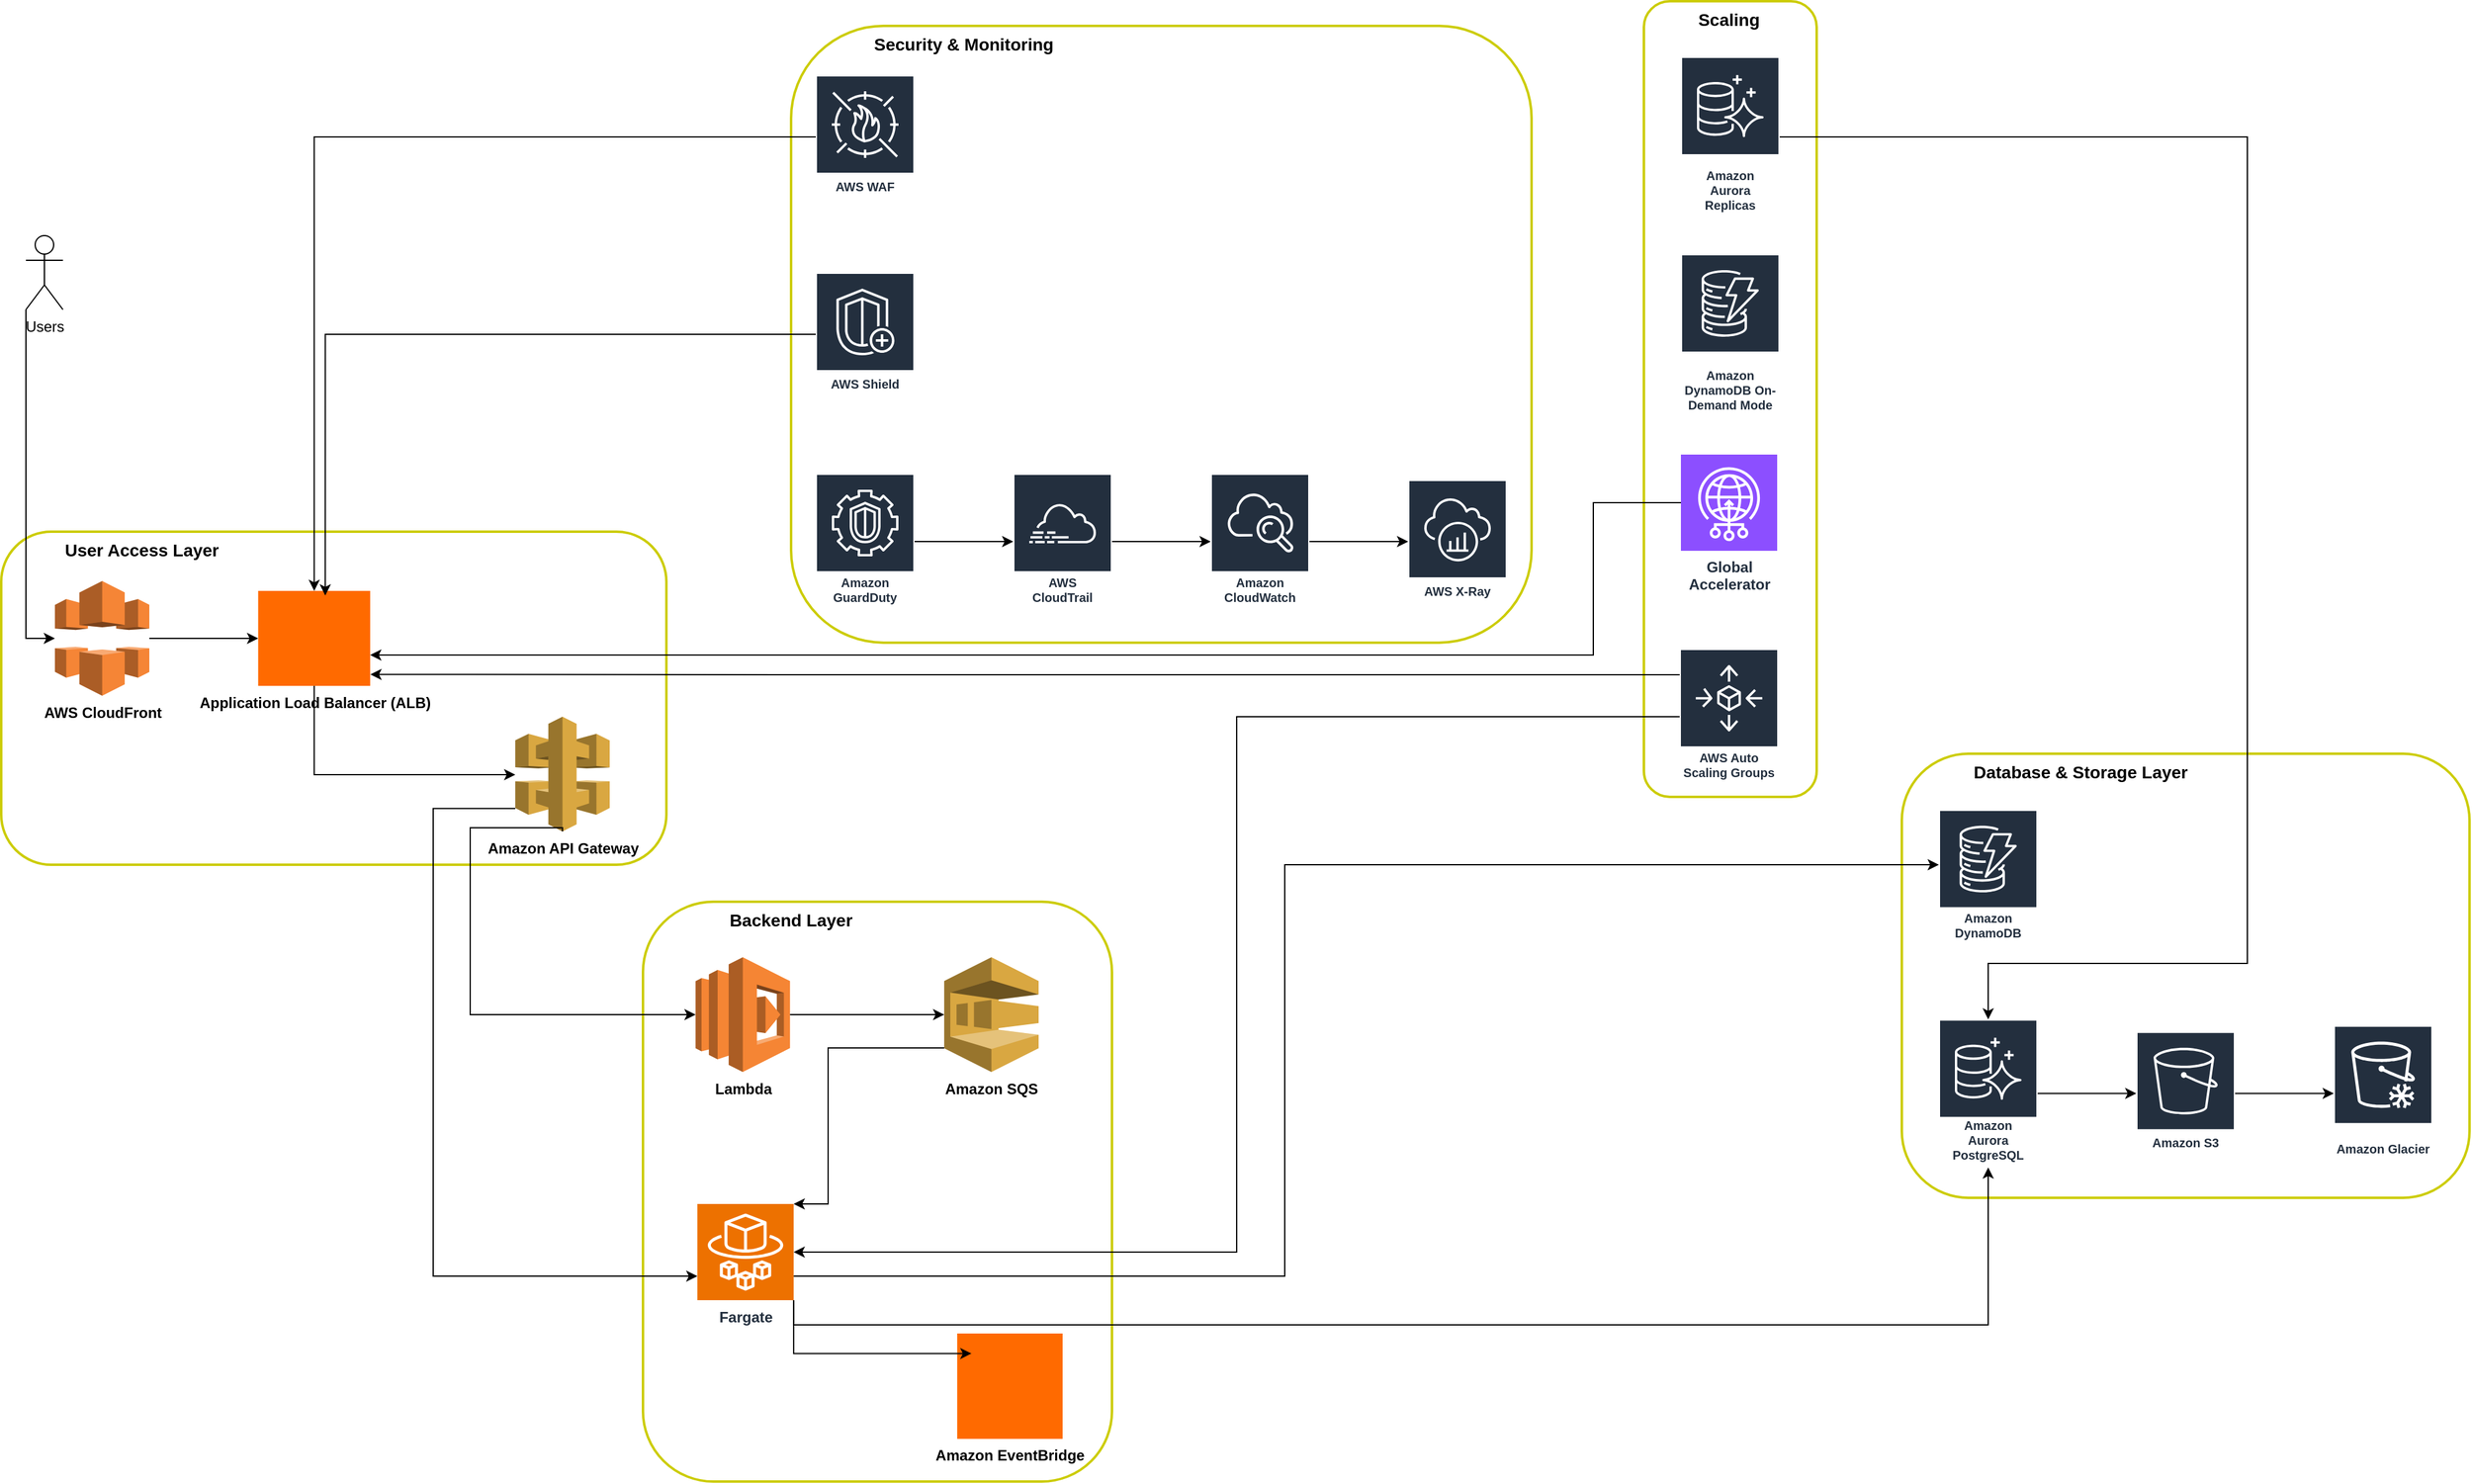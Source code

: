 <mxfile version="26.0.9">
  <diagram name="Page-1" id="TyhZqRyOtzvhNYX7EIzf">
    <mxGraphModel dx="2123" dy="1289" grid="1" gridSize="10" guides="1" tooltips="1" connect="1" arrows="1" fold="1" page="1" pageScale="1" pageWidth="2336" pageHeight="1654" math="0" shadow="0">
      <root>
        <mxCell id="0" />
        <mxCell id="1" parent="0" />
        <mxCell id="FhB4urQii62Pyy3qUbQB-34" value="" style="rounded=1;whiteSpace=wrap;html=1;strokeWidth=2;strokeColor=#CCCC00;rotation=0;perimeterSpacing=0;shadow=0;fontStyle=1" vertex="1" parent="1">
          <mxGeometry x="540" y="750" width="380" height="470" as="geometry" />
        </mxCell>
        <mxCell id="FhB4urQii62Pyy3qUbQB-32" value="" style="rounded=1;whiteSpace=wrap;html=1;strokeWidth=2;strokeColor=#CCCC00;" vertex="1" parent="1">
          <mxGeometry x="1560" y="630" width="460" height="360" as="geometry" />
        </mxCell>
        <mxCell id="FhB4urQii62Pyy3qUbQB-30" value="" style="rounded=1;whiteSpace=wrap;html=1;strokeWidth=2;strokeColor=#CCCC00;" vertex="1" parent="1">
          <mxGeometry x="1351" y="20" width="140" height="645" as="geometry" />
        </mxCell>
        <mxCell id="FhB4urQii62Pyy3qUbQB-27" value="" style="rounded=1;whiteSpace=wrap;html=1;strokeWidth=2;strokeColor=#CCCC00;" vertex="1" parent="1">
          <mxGeometry x="660" y="40" width="600" height="500" as="geometry" />
        </mxCell>
        <mxCell id="FhB4urQii62Pyy3qUbQB-23" value="" style="rounded=1;whiteSpace=wrap;html=1;strokeWidth=2;strokeColor=#CCCC00;rotation=0;perimeterSpacing=0;shadow=0;fontStyle=1" vertex="1" parent="1">
          <mxGeometry x="20" y="450" width="538.95" height="270" as="geometry" />
        </mxCell>
        <mxCell id="FhB4urQii62Pyy3qUbQB-37" style="edgeStyle=orthogonalEdgeStyle;rounded=0;orthogonalLoop=1;jettySize=auto;html=1;exitX=1;exitY=0.5;exitDx=0;exitDy=0;exitPerimeter=0;fontStyle=1" edge="1" parent="1" source="FhB4urQii62Pyy3qUbQB-1" target="FhB4urQii62Pyy3qUbQB-2">
          <mxGeometry relative="1" as="geometry" />
        </mxCell>
        <mxCell id="FhB4urQii62Pyy3qUbQB-1" value="AWS CloudFront" style="outlineConnect=0;dashed=0;verticalLabelPosition=bottom;verticalAlign=top;align=center;html=1;shape=mxgraph.aws3.cloudfront;fillColor=#F58536;gradientColor=none;fontStyle=1" vertex="1" parent="1">
          <mxGeometry x="63.5" y="490" width="76.5" height="93" as="geometry" />
        </mxCell>
        <mxCell id="FhB4urQii62Pyy3qUbQB-39" value="" style="edgeStyle=orthogonalEdgeStyle;rounded=0;orthogonalLoop=1;jettySize=auto;html=1;fontStyle=1" edge="1" parent="1" source="FhB4urQii62Pyy3qUbQB-2" target="FhB4urQii62Pyy3qUbQB-3">
          <mxGeometry relative="1" as="geometry">
            <mxPoint x="273.95" y="610" as="sourcePoint" />
            <Array as="points">
              <mxPoint x="273.95" y="647" />
            </Array>
          </mxGeometry>
        </mxCell>
        <mxCell id="FhB4urQii62Pyy3qUbQB-2" value="&lt;span data-end=&quot;1421&quot; data-start=&quot;1386&quot; style=&quot;&quot;&gt;Application Load Balancer (ALB)&lt;/span&gt;" style="points=[];aspect=fixed;html=1;align=center;shadow=0;dashed=0;fillColor=#FF6A00;strokeColor=none;shape=mxgraph.alibaba_cloud.alb_application_load_balancer_01;labelPosition=center;verticalLabelPosition=bottom;verticalAlign=top;fontStyle=1" vertex="1" parent="1">
          <mxGeometry x="228.2" y="498.02" width="90.75" height="76.96" as="geometry" />
        </mxCell>
        <mxCell id="FhB4urQii62Pyy3qUbQB-3" value="&lt;span data-end=&quot;1481&quot; data-start=&quot;1459&quot; style=&quot;&quot;&gt;Amazon API Gateway&lt;/span&gt;" style="outlineConnect=0;dashed=0;verticalLabelPosition=bottom;verticalAlign=top;align=center;html=1;shape=mxgraph.aws3.api_gateway;fillColor=#D9A741;gradientColor=none;fontStyle=1" vertex="1" parent="1">
          <mxGeometry x="436.53" y="600" width="76.5" height="93" as="geometry" />
        </mxCell>
        <mxCell id="FhB4urQii62Pyy3qUbQB-4" value="Lambda" style="outlineConnect=0;dashed=0;verticalLabelPosition=bottom;verticalAlign=top;align=center;html=1;shape=mxgraph.aws3.lambda;fillColor=#F58534;gradientColor=none;fontStyle=1" vertex="1" parent="1">
          <mxGeometry x="582.63" y="795" width="76.5" height="93" as="geometry" />
        </mxCell>
        <mxCell id="FhB4urQii62Pyy3qUbQB-60" style="edgeStyle=orthogonalEdgeStyle;rounded=0;orthogonalLoop=1;jettySize=auto;html=1;exitX=1;exitY=1;exitDx=0;exitDy=0;exitPerimeter=0;" edge="1" parent="1" source="FhB4urQii62Pyy3qUbQB-5" target="FhB4urQii62Pyy3qUbQB-9">
          <mxGeometry relative="1" as="geometry" />
        </mxCell>
        <mxCell id="FhB4urQii62Pyy3qUbQB-61" style="edgeStyle=orthogonalEdgeStyle;rounded=0;orthogonalLoop=1;jettySize=auto;html=1;exitX=1;exitY=0.75;exitDx=0;exitDy=0;exitPerimeter=0;" edge="1" parent="1" source="FhB4urQii62Pyy3qUbQB-5" target="FhB4urQii62Pyy3qUbQB-8">
          <mxGeometry relative="1" as="geometry">
            <Array as="points">
              <mxPoint x="1060" y="1054" />
              <mxPoint x="1060" y="720" />
            </Array>
          </mxGeometry>
        </mxCell>
        <mxCell id="FhB4urQii62Pyy3qUbQB-5" value="Fargate" style="sketch=0;points=[[0,0,0],[0.25,0,0],[0.5,0,0],[0.75,0,0],[1,0,0],[0,1,0],[0.25,1,0],[0.5,1,0],[0.75,1,0],[1,1,0],[0,0.25,0],[0,0.5,0],[0,0.75,0],[1,0.25,0],[1,0.5,0],[1,0.75,0]];outlineConnect=0;fontColor=#232F3E;fillColor=#ED7100;strokeColor=#ffffff;dashed=0;verticalLabelPosition=bottom;verticalAlign=top;align=center;html=1;fontSize=12;fontStyle=1;aspect=fixed;shape=mxgraph.aws4.resourceIcon;resIcon=mxgraph.aws4.fargate;" vertex="1" parent="1">
          <mxGeometry x="584.08" y="995" width="78" height="78" as="geometry" />
        </mxCell>
        <mxCell id="FhB4urQii62Pyy3qUbQB-6" value="Amazon SQS" style="outlineConnect=0;dashed=0;verticalLabelPosition=bottom;verticalAlign=top;align=center;html=1;shape=mxgraph.aws3.sqs;fillColor=#D9A741;gradientColor=none;fontStyle=1" vertex="1" parent="1">
          <mxGeometry x="784.08" y="795" width="76.5" height="93" as="geometry" />
        </mxCell>
        <mxCell id="FhB4urQii62Pyy3qUbQB-7" value="Amazon&amp;nbsp;EventBridge" style="points=[];aspect=fixed;html=1;align=center;shadow=0;dashed=0;fillColor=#FF6A00;strokeColor=none;shape=mxgraph.alibaba_cloud.eventbridge;labelPosition=center;verticalLabelPosition=bottom;verticalAlign=top;fontStyle=1" vertex="1" parent="1">
          <mxGeometry x="794.6" y="1100" width="85.4" height="85.4" as="geometry" />
        </mxCell>
        <mxCell id="FhB4urQii62Pyy3qUbQB-8" value="Amazon DynamoDB" style="sketch=0;outlineConnect=0;fontColor=#232F3E;gradientColor=none;strokeColor=#ffffff;fillColor=#232F3E;dashed=0;verticalLabelPosition=middle;verticalAlign=bottom;align=center;html=1;whiteSpace=wrap;fontSize=10;fontStyle=1;spacing=3;shape=mxgraph.aws4.productIcon;prIcon=mxgraph.aws4.dynamodb;" vertex="1" parent="1">
          <mxGeometry x="1590" y="675.4" width="80" height="110" as="geometry" />
        </mxCell>
        <mxCell id="FhB4urQii62Pyy3qUbQB-63" value="" style="edgeStyle=orthogonalEdgeStyle;rounded=0;orthogonalLoop=1;jettySize=auto;html=1;" edge="1" parent="1" source="FhB4urQii62Pyy3qUbQB-9" target="FhB4urQii62Pyy3qUbQB-10">
          <mxGeometry relative="1" as="geometry" />
        </mxCell>
        <mxCell id="FhB4urQii62Pyy3qUbQB-9" value="Amazon&lt;br&gt;Aurora PostgreSQL" style="sketch=0;outlineConnect=0;fontColor=#232F3E;gradientColor=none;strokeColor=#ffffff;fillColor=#232F3E;dashed=0;verticalLabelPosition=middle;verticalAlign=bottom;align=center;html=1;whiteSpace=wrap;fontSize=10;fontStyle=1;spacing=3;shape=mxgraph.aws4.productIcon;prIcon=mxgraph.aws4.aurora;" vertex="1" parent="1">
          <mxGeometry x="1590" y="845.4" width="80" height="120" as="geometry" />
        </mxCell>
        <mxCell id="FhB4urQii62Pyy3qUbQB-64" value="" style="edgeStyle=orthogonalEdgeStyle;rounded=0;orthogonalLoop=1;jettySize=auto;html=1;" edge="1" parent="1" source="FhB4urQii62Pyy3qUbQB-10" target="FhB4urQii62Pyy3qUbQB-11">
          <mxGeometry relative="1" as="geometry" />
        </mxCell>
        <mxCell id="FhB4urQii62Pyy3qUbQB-10" value="Amazon S3" style="sketch=0;outlineConnect=0;fontColor=#232F3E;gradientColor=none;strokeColor=#ffffff;fillColor=#232F3E;dashed=0;verticalLabelPosition=middle;verticalAlign=bottom;align=center;html=1;whiteSpace=wrap;fontSize=10;fontStyle=1;spacing=3;shape=mxgraph.aws4.productIcon;prIcon=mxgraph.aws4.s3;" vertex="1" parent="1">
          <mxGeometry x="1750" y="855.4" width="80" height="100" as="geometry" />
        </mxCell>
        <mxCell id="FhB4urQii62Pyy3qUbQB-11" value="Amazon Glacier" style="sketch=0;outlineConnect=0;fontColor=#232F3E;gradientColor=none;strokeColor=#ffffff;fillColor=#232F3E;dashed=0;verticalLabelPosition=middle;verticalAlign=bottom;align=center;html=1;whiteSpace=wrap;fontSize=10;fontStyle=1;spacing=3;shape=mxgraph.aws4.productIcon;prIcon=mxgraph.aws4.glacier;" vertex="1" parent="1">
          <mxGeometry x="1910" y="850.4" width="80" height="110" as="geometry" />
        </mxCell>
        <mxCell id="FhB4urQii62Pyy3qUbQB-13" value="AWS Shield" style="sketch=0;outlineConnect=0;fontColor=#232F3E;gradientColor=none;strokeColor=#ffffff;fillColor=#232F3E;dashed=0;verticalLabelPosition=middle;verticalAlign=bottom;align=center;html=1;whiteSpace=wrap;fontSize=10;fontStyle=1;spacing=3;shape=mxgraph.aws4.productIcon;prIcon=mxgraph.aws4.shield;" vertex="1" parent="1">
          <mxGeometry x="680" y="240" width="80" height="100" as="geometry" />
        </mxCell>
        <mxCell id="FhB4urQii62Pyy3qUbQB-54" style="edgeStyle=orthogonalEdgeStyle;rounded=0;orthogonalLoop=1;jettySize=auto;html=1;" edge="1" parent="1" source="FhB4urQii62Pyy3qUbQB-14" target="FhB4urQii62Pyy3qUbQB-15">
          <mxGeometry relative="1" as="geometry" />
        </mxCell>
        <mxCell id="FhB4urQii62Pyy3qUbQB-14" value="Amazon GuardDuty" style="sketch=0;outlineConnect=0;fontColor=#232F3E;gradientColor=none;strokeColor=#ffffff;fillColor=#232F3E;dashed=0;verticalLabelPosition=middle;verticalAlign=bottom;align=center;html=1;whiteSpace=wrap;fontSize=10;fontStyle=1;spacing=3;shape=mxgraph.aws4.productIcon;prIcon=mxgraph.aws4.guardduty;" vertex="1" parent="1">
          <mxGeometry x="680" y="403" width="80" height="110" as="geometry" />
        </mxCell>
        <mxCell id="FhB4urQii62Pyy3qUbQB-55" value="" style="edgeStyle=orthogonalEdgeStyle;rounded=0;orthogonalLoop=1;jettySize=auto;html=1;" edge="1" parent="1" source="FhB4urQii62Pyy3qUbQB-15" target="FhB4urQii62Pyy3qUbQB-16">
          <mxGeometry relative="1" as="geometry" />
        </mxCell>
        <mxCell id="FhB4urQii62Pyy3qUbQB-15" value="AWS&#xa;CloudTrail" style="sketch=0;outlineConnect=0;fontColor=#232F3E;gradientColor=none;strokeColor=#ffffff;fillColor=#232F3E;dashed=0;verticalLabelPosition=middle;verticalAlign=bottom;align=center;html=1;whiteSpace=wrap;fontSize=10;fontStyle=1;spacing=3;shape=mxgraph.aws4.productIcon;prIcon=mxgraph.aws4.cloudtrail;" vertex="1" parent="1">
          <mxGeometry x="840" y="403" width="80" height="110" as="geometry" />
        </mxCell>
        <mxCell id="FhB4urQii62Pyy3qUbQB-57" style="edgeStyle=orthogonalEdgeStyle;rounded=0;orthogonalLoop=1;jettySize=auto;html=1;" edge="1" parent="1" source="FhB4urQii62Pyy3qUbQB-16" target="FhB4urQii62Pyy3qUbQB-17">
          <mxGeometry relative="1" as="geometry" />
        </mxCell>
        <mxCell id="FhB4urQii62Pyy3qUbQB-16" value="Amazon CloudWatch" style="sketch=0;outlineConnect=0;fontColor=#232F3E;gradientColor=none;strokeColor=#ffffff;fillColor=#232F3E;dashed=0;verticalLabelPosition=middle;verticalAlign=bottom;align=center;html=1;whiteSpace=wrap;fontSize=10;fontStyle=1;spacing=3;shape=mxgraph.aws4.productIcon;prIcon=mxgraph.aws4.cloudwatch;" vertex="1" parent="1">
          <mxGeometry x="1000" y="403" width="80" height="110" as="geometry" />
        </mxCell>
        <mxCell id="FhB4urQii62Pyy3qUbQB-17" value="AWS X-Ray" style="sketch=0;outlineConnect=0;fontColor=#232F3E;gradientColor=none;strokeColor=#ffffff;fillColor=#232F3E;dashed=0;verticalLabelPosition=middle;verticalAlign=bottom;align=center;html=1;whiteSpace=wrap;fontSize=10;fontStyle=1;spacing=3;shape=mxgraph.aws4.productIcon;prIcon=mxgraph.aws4.xray;" vertex="1" parent="1">
          <mxGeometry x="1160" y="408" width="80" height="100" as="geometry" />
        </mxCell>
        <mxCell id="FhB4urQii62Pyy3qUbQB-53" style="edgeStyle=orthogonalEdgeStyle;rounded=0;orthogonalLoop=1;jettySize=auto;html=1;" edge="1" parent="1" source="FhB4urQii62Pyy3qUbQB-18" target="FhB4urQii62Pyy3qUbQB-2">
          <mxGeometry relative="1" as="geometry" />
        </mxCell>
        <mxCell id="FhB4urQii62Pyy3qUbQB-18" value="AWS WAF" style="sketch=0;outlineConnect=0;fontColor=#232F3E;gradientColor=none;strokeColor=#ffffff;fillColor=#232F3E;dashed=0;verticalLabelPosition=middle;verticalAlign=bottom;align=center;html=1;whiteSpace=wrap;fontSize=10;fontStyle=1;spacing=3;shape=mxgraph.aws4.productIcon;prIcon=mxgraph.aws4.waf;" vertex="1" parent="1">
          <mxGeometry x="680" y="80" width="80" height="100" as="geometry" />
        </mxCell>
        <mxCell id="FhB4urQii62Pyy3qUbQB-62" style="edgeStyle=orthogonalEdgeStyle;rounded=0;orthogonalLoop=1;jettySize=auto;html=1;" edge="1" parent="1" source="FhB4urQii62Pyy3qUbQB-19" target="FhB4urQii62Pyy3qUbQB-9">
          <mxGeometry relative="1" as="geometry">
            <mxPoint x="1670" y="560" as="targetPoint" />
            <Array as="points">
              <mxPoint x="1840" y="130" />
              <mxPoint x="1840" y="800" />
              <mxPoint x="1630" y="800" />
            </Array>
          </mxGeometry>
        </mxCell>
        <mxCell id="FhB4urQii62Pyy3qUbQB-19" value="Amazon&lt;br&gt;Aurora Replicas" style="sketch=0;outlineConnect=0;fontColor=#232F3E;gradientColor=none;strokeColor=#ffffff;fillColor=#232F3E;dashed=0;verticalLabelPosition=middle;verticalAlign=bottom;align=center;html=1;whiteSpace=wrap;fontSize=10;fontStyle=1;spacing=3;shape=mxgraph.aws4.productIcon;prIcon=mxgraph.aws4.aurora;" vertex="1" parent="1">
          <mxGeometry x="1381" y="65" width="80" height="130" as="geometry" />
        </mxCell>
        <mxCell id="FhB4urQii62Pyy3qUbQB-20" value="Amazon DynamoDB On-Demand Mode" style="sketch=0;outlineConnect=0;fontColor=#232F3E;gradientColor=none;strokeColor=#ffffff;fillColor=#232F3E;dashed=0;verticalLabelPosition=middle;verticalAlign=bottom;align=center;html=1;whiteSpace=wrap;fontSize=10;fontStyle=1;spacing=3;shape=mxgraph.aws4.productIcon;prIcon=mxgraph.aws4.dynamodb;" vertex="1" parent="1">
          <mxGeometry x="1381" y="225" width="80" height="131.98" as="geometry" />
        </mxCell>
        <mxCell id="FhB4urQii62Pyy3qUbQB-21" value="&lt;b&gt;Global&lt;br&gt;Accelerator&lt;/b&gt;" style="sketch=0;points=[[0,0,0],[0.25,0,0],[0.5,0,0],[0.75,0,0],[1,0,0],[0,1,0],[0.25,1,0],[0.5,1,0],[0.75,1,0],[1,1,0],[0,0.25,0],[0,0.5,0],[0,0.75,0],[1,0.25,0],[1,0.5,0],[1,0.75,0]];outlineConnect=0;fontColor=#232F3E;fillColor=#8C4FFF;strokeColor=#ffffff;dashed=0;verticalLabelPosition=bottom;verticalAlign=top;align=center;html=1;fontSize=12;fontStyle=0;aspect=fixed;shape=mxgraph.aws4.resourceIcon;resIcon=mxgraph.aws4.global_accelerator;labelBackgroundColor=default;labelBorderColor=none;" vertex="1" parent="1">
          <mxGeometry x="1381" y="387.48" width="78" height="78" as="geometry" />
        </mxCell>
        <mxCell id="FhB4urQii62Pyy3qUbQB-49" style="edgeStyle=orthogonalEdgeStyle;rounded=0;orthogonalLoop=1;jettySize=auto;html=1;entryX=1.002;entryY=0.88;entryDx=0;entryDy=0;entryPerimeter=0;" edge="1" parent="1" source="FhB4urQii62Pyy3qUbQB-22" target="FhB4urQii62Pyy3qUbQB-2">
          <mxGeometry relative="1" as="geometry">
            <mxPoint x="960" y="590.0" as="targetPoint" />
            <Array as="points">
              <mxPoint x="690" y="566" />
              <mxPoint x="690" y="566" />
            </Array>
          </mxGeometry>
        </mxCell>
        <mxCell id="FhB4urQii62Pyy3qUbQB-22" value="AWS Auto Scaling Groups" style="sketch=0;outlineConnect=0;fontColor=#232F3E;gradientColor=none;strokeColor=#ffffff;fillColor=#232F3E;dashed=0;verticalLabelPosition=middle;verticalAlign=bottom;align=center;html=1;whiteSpace=wrap;fontSize=10;fontStyle=1;spacing=3;shape=mxgraph.aws4.productIcon;prIcon=mxgraph.aws4.autoscaling;" vertex="1" parent="1">
          <mxGeometry x="1380" y="545" width="80" height="110" as="geometry" />
        </mxCell>
        <mxCell id="FhB4urQii62Pyy3qUbQB-26" value="&lt;font style=&quot;font-size: 14px;&quot;&gt;&lt;span&gt;User Access Layer&lt;/span&gt;&lt;/font&gt;" style="text;html=1;align=center;verticalAlign=middle;whiteSpace=wrap;rounded=0;fontStyle=1" vertex="1" parent="1">
          <mxGeometry x="63.5" y="450" width="140" height="30" as="geometry" />
        </mxCell>
        <mxCell id="FhB4urQii62Pyy3qUbQB-28" value="&lt;font style=&quot;font-size: 14px;&quot;&gt;&lt;b&gt;Security &amp;amp; Monitoring&lt;/b&gt;&lt;/font&gt;" style="text;html=1;align=center;verticalAlign=middle;whiteSpace=wrap;rounded=0;" vertex="1" parent="1">
          <mxGeometry x="720" y="40" width="160" height="30" as="geometry" />
        </mxCell>
        <mxCell id="FhB4urQii62Pyy3qUbQB-31" value="&lt;font style=&quot;font-size: 14px;&quot;&gt;&lt;b&gt;Scaling&lt;/b&gt;&lt;/font&gt;" style="text;html=1;align=center;verticalAlign=middle;whiteSpace=wrap;rounded=0;" vertex="1" parent="1">
          <mxGeometry x="1390" y="20" width="60" height="30" as="geometry" />
        </mxCell>
        <mxCell id="FhB4urQii62Pyy3qUbQB-33" value="&lt;font style=&quot;font-size: 14px;&quot;&gt;&lt;b&gt;Database &amp;amp; Storage Layer&lt;/b&gt;&lt;/font&gt;" style="text;html=1;align=center;verticalAlign=middle;whiteSpace=wrap;rounded=0;" vertex="1" parent="1">
          <mxGeometry x="1610" y="630" width="190" height="30" as="geometry" />
        </mxCell>
        <mxCell id="FhB4urQii62Pyy3qUbQB-35" value="&lt;font style=&quot;font-size: 14px;&quot;&gt;&lt;b&gt;Backend Layer&lt;/b&gt;&lt;/font&gt;" style="text;html=1;align=center;verticalAlign=middle;whiteSpace=wrap;rounded=0;" vertex="1" parent="1">
          <mxGeometry x="590" y="750" width="140" height="30" as="geometry" />
        </mxCell>
        <mxCell id="FhB4urQii62Pyy3qUbQB-42" style="edgeStyle=orthogonalEdgeStyle;rounded=0;orthogonalLoop=1;jettySize=auto;html=1;exitX=0.5;exitY=1;exitDx=0;exitDy=0;exitPerimeter=0;entryX=0;entryY=0.5;entryDx=0;entryDy=0;entryPerimeter=0;" edge="1" parent="1" source="FhB4urQii62Pyy3qUbQB-3" target="FhB4urQii62Pyy3qUbQB-4">
          <mxGeometry relative="1" as="geometry">
            <Array as="points">
              <mxPoint x="475" y="690" />
              <mxPoint x="400" y="690" />
              <mxPoint x="400" y="842" />
            </Array>
          </mxGeometry>
        </mxCell>
        <mxCell id="FhB4urQii62Pyy3qUbQB-43" style="edgeStyle=orthogonalEdgeStyle;rounded=0;orthogonalLoop=1;jettySize=auto;html=1;exitX=0;exitY=0.8;exitDx=0;exitDy=0;exitPerimeter=0;entryX=0;entryY=0.75;entryDx=0;entryDy=0;entryPerimeter=0;" edge="1" parent="1" source="FhB4urQii62Pyy3qUbQB-3" target="FhB4urQii62Pyy3qUbQB-5">
          <mxGeometry relative="1" as="geometry">
            <Array as="points">
              <mxPoint x="370" y="674" />
              <mxPoint x="370" y="1054" />
            </Array>
          </mxGeometry>
        </mxCell>
        <mxCell id="FhB4urQii62Pyy3qUbQB-44" style="edgeStyle=orthogonalEdgeStyle;rounded=0;orthogonalLoop=1;jettySize=auto;html=1;exitX=1;exitY=0.5;exitDx=0;exitDy=0;exitPerimeter=0;entryX=0;entryY=0.5;entryDx=0;entryDy=0;entryPerimeter=0;" edge="1" parent="1" source="FhB4urQii62Pyy3qUbQB-4" target="FhB4urQii62Pyy3qUbQB-6">
          <mxGeometry relative="1" as="geometry" />
        </mxCell>
        <mxCell id="FhB4urQii62Pyy3qUbQB-45" style="edgeStyle=orthogonalEdgeStyle;rounded=0;orthogonalLoop=1;jettySize=auto;html=1;exitX=0;exitY=0.79;exitDx=0;exitDy=0;exitPerimeter=0;entryX=1;entryY=0;entryDx=0;entryDy=0;entryPerimeter=0;" edge="1" parent="1" source="FhB4urQii62Pyy3qUbQB-6" target="FhB4urQii62Pyy3qUbQB-5">
          <mxGeometry relative="1" as="geometry">
            <Array as="points">
              <mxPoint x="690" y="868" />
              <mxPoint x="690" y="995" />
            </Array>
          </mxGeometry>
        </mxCell>
        <mxCell id="FhB4urQii62Pyy3qUbQB-48" style="edgeStyle=orthogonalEdgeStyle;rounded=0;orthogonalLoop=1;jettySize=auto;html=1;exitX=1;exitY=1;exitDx=0;exitDy=0;exitPerimeter=0;entryX=0.135;entryY=0.19;entryDx=0;entryDy=0;entryPerimeter=0;" edge="1" parent="1" source="FhB4urQii62Pyy3qUbQB-5" target="FhB4urQii62Pyy3qUbQB-7">
          <mxGeometry relative="1" as="geometry">
            <Array as="points">
              <mxPoint x="662" y="1116" />
            </Array>
          </mxGeometry>
        </mxCell>
        <mxCell id="FhB4urQii62Pyy3qUbQB-50" style="edgeStyle=orthogonalEdgeStyle;rounded=0;orthogonalLoop=1;jettySize=auto;html=1;" edge="1" parent="1" source="FhB4urQii62Pyy3qUbQB-21" target="FhB4urQii62Pyy3qUbQB-2">
          <mxGeometry relative="1" as="geometry">
            <Array as="points">
              <mxPoint x="1310" y="427" />
              <mxPoint x="1310" y="550" />
            </Array>
          </mxGeometry>
        </mxCell>
        <mxCell id="FhB4urQii62Pyy3qUbQB-52" style="edgeStyle=orthogonalEdgeStyle;rounded=0;orthogonalLoop=1;jettySize=auto;html=1;entryX=0.599;entryY=0.048;entryDx=0;entryDy=0;entryPerimeter=0;" edge="1" parent="1" source="FhB4urQii62Pyy3qUbQB-13" target="FhB4urQii62Pyy3qUbQB-2">
          <mxGeometry relative="1" as="geometry" />
        </mxCell>
        <mxCell id="FhB4urQii62Pyy3qUbQB-58" style="edgeStyle=orthogonalEdgeStyle;rounded=0;orthogonalLoop=1;jettySize=auto;html=1;entryX=1;entryY=0.5;entryDx=0;entryDy=0;entryPerimeter=0;" edge="1" parent="1" source="FhB4urQii62Pyy3qUbQB-22" target="FhB4urQii62Pyy3qUbQB-5">
          <mxGeometry relative="1" as="geometry" />
        </mxCell>
        <mxCell id="FhB4urQii62Pyy3qUbQB-65" value="Users" style="shape=umlActor;verticalLabelPosition=bottom;verticalAlign=top;html=1;outlineConnect=0;" vertex="1" parent="1">
          <mxGeometry x="40" y="210" width="30" height="60" as="geometry" />
        </mxCell>
        <mxCell id="FhB4urQii62Pyy3qUbQB-67" style="edgeStyle=orthogonalEdgeStyle;rounded=0;orthogonalLoop=1;jettySize=auto;html=1;exitX=0;exitY=1;exitDx=0;exitDy=0;exitPerimeter=0;entryX=0;entryY=0.5;entryDx=0;entryDy=0;entryPerimeter=0;" edge="1" parent="1" source="FhB4urQii62Pyy3qUbQB-65" target="FhB4urQii62Pyy3qUbQB-1">
          <mxGeometry relative="1" as="geometry" />
        </mxCell>
      </root>
    </mxGraphModel>
  </diagram>
</mxfile>
